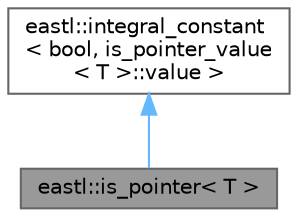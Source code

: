 digraph "eastl::is_pointer&lt; T &gt;"
{
 // LATEX_PDF_SIZE
  bgcolor="transparent";
  edge [fontname=Helvetica,fontsize=10,labelfontname=Helvetica,labelfontsize=10];
  node [fontname=Helvetica,fontsize=10,shape=box,height=0.2,width=0.4];
  Node1 [id="Node000001",label="eastl::is_pointer\< T \>",height=0.2,width=0.4,color="gray40", fillcolor="grey60", style="filled", fontcolor="black",tooltip=" "];
  Node2 -> Node1 [id="edge2_Node000001_Node000002",dir="back",color="steelblue1",style="solid",tooltip=" "];
  Node2 [id="Node000002",label="eastl::integral_constant\l\< bool, is_pointer_value\l\< T \>::value \>",height=0.2,width=0.4,color="gray40", fillcolor="white", style="filled",URL="$structeastl_1_1integral__constant.html",tooltip=" "];
}

